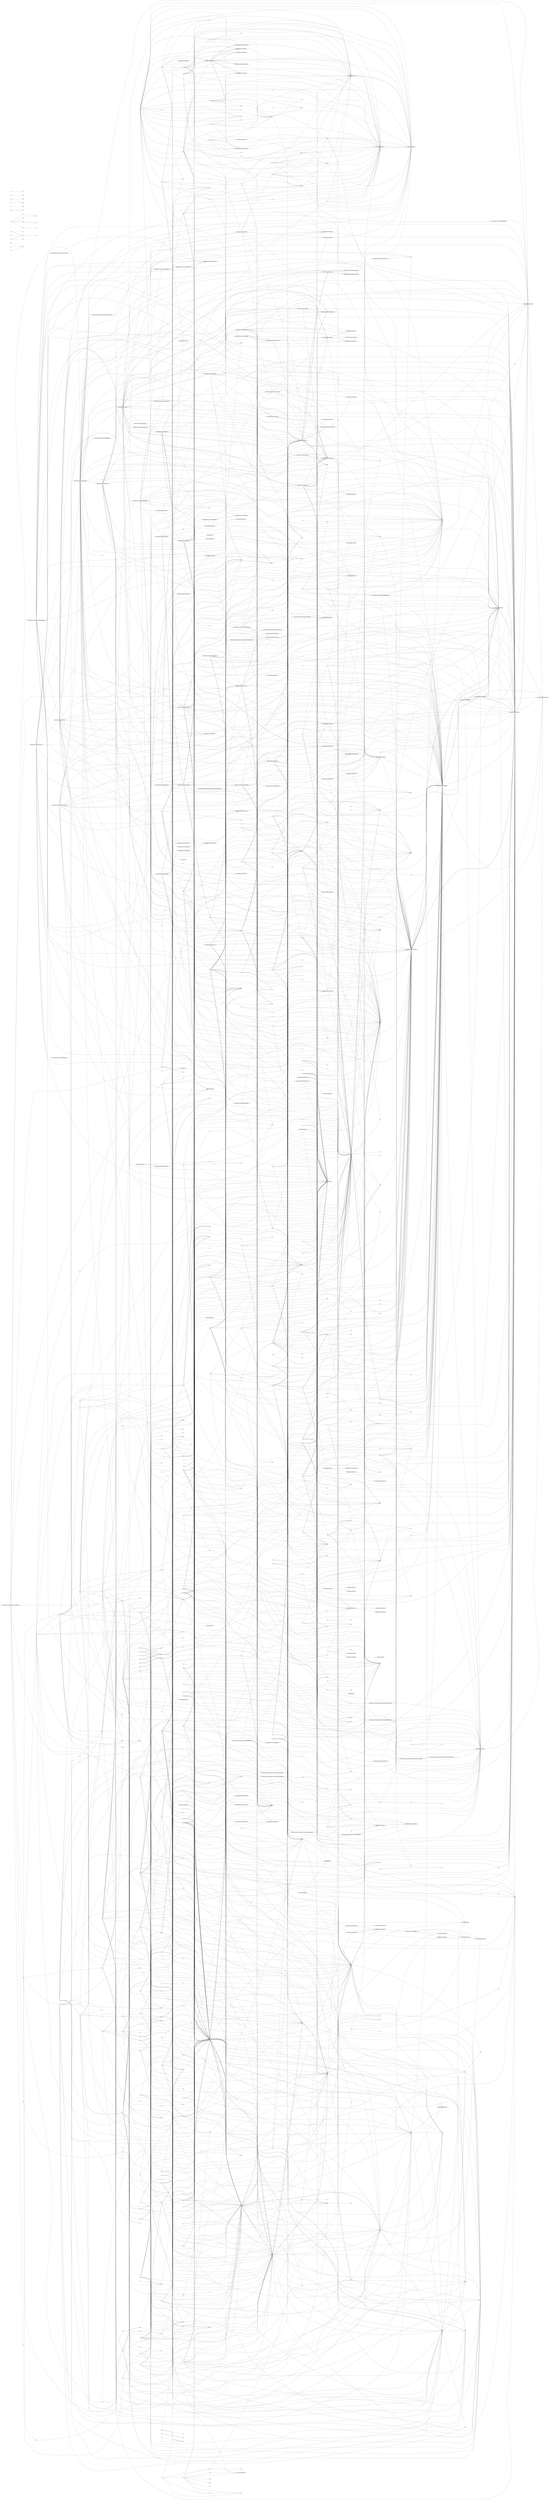 digraph G {
    page="40,60"; 
    ratio=auto;
    rankdir=LR;
    fontsize=10;
   "NDepend.AddIn.Common.CodeContextMenuBuilderBase" -> { rank=none; "NDepend.AddIn.Common.CodeContextMenuItemBase"; "NDepend.AddIn.Common.CodeContextMenuItemButton"; "NDepend.AddIn.Common.CodeContextMenuItemSeparator"; "NDepend.AddIn.Common.CodeElementForCodeContextMenu"; "NDepend.AddIn.Common.CodeElementRef"; "NDepend.AddIn.Common.KindOfCodeElement"; "NDepend.Platform.PlatformRoot"; "aky"; "an6"; "c0"; "gx"; "hm" }
   "NDepend.AddIn.Common.CodeContextMenuItemBase" -> { rank=none; "NDepend.AddIn.Common.CodeContextMenuItemAction" }
   "NDepend.AddIn.Common.CodeContextMenuItemButton" -> { rank=none; "NDepend.AddIn.Common.CodeContextMenuItemAction"; "NDepend.AddIn.Common.CodeContextMenuItemBase" }
   "NDepend.AddIn.Common.CodeContextMenuItemPopup" -> { rank=none; "NDepend.AddIn.Common.CodeContextMenuItemBase" }
   "NDepend.AddIn.Common.CodeContextMenuItemSeparator" -> { rank=none; "NDepend.AddIn.Common.CodeContextMenuItemBase" }
   "NDepend.AddIn.Common.CodeElementForCodeContextMenu" -> { rank=none; "NDepend.AddIn.Common.CodeElementRef" }
   "NDepend.AddIn.Common.CodeElementRef" -> { rank=none; "NDepend.AddIn.Common.KindOfCodeElement"; "kr"; "mc" }
   "NDepend.AddIn.Common.InterProcessCommunication.AddInIPCHelper" -> { rank=none; "NDepend.AddIn.Common.InterProcessCommunication.IServer" }
   "NDepend.AddIn.Common.InterProcessCommunication.ClientBase" -> { rank=none; "NDepend.AddIn.Common.InterProcessCommunication.AddInIPCHelper"; "k4" }
   "NDepend.AddIn.Common.InterProcessCommunication.IReflectorServer" -> { rank=none; "NDepend.AddIn.Common.InterProcessCommunication.IServer" }
   "NDepend.AddIn.Common.InterProcessCommunication.IVisualNDependServer" -> { rank=none; "NDepend.AddIn.Common.InterProcessCommunication.IServer" }
   "NDepend.AddIn.Common.InterProcessCommunication.ReflectorCfgFileFinder" -> { rank=none; "NDepend.FileDirectoryPath.DirectoryPathAbsolute"; "NDepend.FileDirectoryPath.FilePathAbsolute"; "NDepend.FileDirectoryPath.PathHelper"; "kr" }
   "NDepend.AddIn.Common.InterProcessCommunication.ReflectorClient" -> { rank=none; "NDepend.AddIn.Common.CodeElementRef"; "NDepend.AddIn.Common.InterProcessCommunication.ClientBase"; "NDepend.AddIn.Common.InterProcessCommunication.IReflectorServer"; "NDepend.AddIn.Common.InterProcessCommunication.IServer"; "NDepend.AddIn.Common.InterProcessCommunication.ReflectorCfgFileFinder"; "NDepend.AddIn.Common.Options.AddInOptions"; "NDepend.AddIn.Common.Options.ReflectorInstallForm"; "NDepend.Base.ReflectorLanguageCode"; "NDepend.FileDirectoryPath.BasePath"; "NDepend.FileDirectoryPath.DirectoryPathAbsolute"; "NDepend.FileDirectoryPath.FilePathAbsolute"; "NDepend.FileDirectoryPath.PathHelper"; "apk"; "f4"; "kr"; "pl" }
   "NDepend.AddIn.Common.InterProcessCommunication.ServerHost" -> { rank=none; "k4" }
   "NDepend.AddIn.Common.InterProcessCommunication.VisualNDependClient" -> { rank=none; "NDepend.AddIn.Common.CodeContextMenuItemAction"; "NDepend.AddIn.Common.CodeElementRef"; "NDepend.AddIn.Common.InterProcessCommunication.ClientBase"; "NDepend.AddIn.Common.InterProcessCommunication.IServer"; "NDepend.AddIn.Common.InterProcessCommunication.IVisualNDependServer"; "NDepend.FileDirectoryPath.BasePath"; "NDepend.FileDirectoryPath.DirectoryPathAbsolute"; "NDepend.FileDirectoryPath.FilePath"; "NDepend.FileDirectoryPath.FilePathAbsolute"; "NDepend.FileDirectoryPath.ListOfPathHelper"; "NDepend.FileDirectoryPath.PathHelper"; "NDepend.Framework.Project.IMostRecentProjects"; "NDepend.Framework.Project.IProject"; "NDepend.Framework.Project.IProjectFiles"; "NDepend.Framework.Project.IProjectProperties"; "NDepend.Framework.Project.IProjectRef"; "NDepend.Framework.Project.Impl.ProjectHelper"; "NDepend.Framework.Project.ProjectManager"; "NDepend.Platform.PlatformRoot"; "aa5"; "bo"; "hm"; "kr"; "pl" }
   "NDepend.AddIn.Common.Options.AddInOptions" -> { rank=none; "NDepend.AddIn.Common.CodeContextMenuItemAction"; "NDepend.AddIn.Common.Options.VSAddInOptionFlags"; "NDepend.AddIn.Common.Options.VSAddInOptionFlagsHelper"; "NDepend.Base.PanelKind"; "NDepend.Base.PanelKindHelper"; "NDepend.Base.ReflectorLanguageCode"; "NDepend.Base.ReflectorLanguageCodeHelper"; "NDepend.FileDirectoryPath.BasePath"; "NDepend.FileDirectoryPath.DirectoryPathAbsolute"; "NDepend.FileDirectoryPath.FilePath"; "NDepend.FileDirectoryPath.FilePathAbsolute"; "NDepend.FileDirectoryPath.PathHelper"; "NDepend.Platform.PlatformRoot"; "aa5"; "akg"; "hm"; "kq" }
   "NDepend.AddIn.Common.Options.ReflectorInstallForm" -> { rank=none; "NDepend.AddIn.Common.Options.AddInOptions"; "NDepend.FileDirectoryPath.BasePath"; "NDepend.FileDirectoryPath.FilePathAbsolute"; "NDepend.FileDirectoryPath.PathHelper"; "aac"; "aoc"; "f4"; "jo"; "s4" }
   "NDepend.AddIn.Common.Options.VSAddInOptionFlagsHelper" -> { rank=none; "NDepend.AddIn.Common.Options.VSAddInOptionFlags" }
   "NDepend.AddIn.Install.AddInInstallManagerBase" -> { rank=none; "NDepend.AddIn.Install.AddInInstallStatus"; "NDepend.Platform.PlatformRoot"; "aa5"; "hm" }
   "NDepend.Base.DetailLevelHelper" -> { rank=none; "NDepend.Base.DetailLevel"; "NDepend.Platform.PlatformRoot"; "aa5"; "hm" }
   "NDepend.Base.ITask" -> { rank=none; "NDepend.Base.IExceptionResult" }
   "NDepend.Base.MetricAppliedHelper" -> { rank=none; "NDepend.Base.DetailLevel"; "NDepend.Base.MetricApplied"; "o8" }
   "NDepend.Base.ReflectorLanguageCodeHelper" -> { rank=none; "NDepend.Base.ReflectorLanguageCode" }
   "NDepend.FileDirectoryPath.BasePath" -> { rank=none; "NDepend.FileDirectoryPath.DirectoryPath"; "NDepend.FileDirectoryPath.DirectoryPathAbsolute"; "NDepend.FileDirectoryPath.DirectoryPathRelative"; "NDepend.FileDirectoryPath.InternalStringHelper" }
   "NDepend.FileDirectoryPath.DirectoryPath" -> { rank=none; "NDepend.FileDirectoryPath.BasePath"; "NDepend.FileDirectoryPath.InternalStringHelper" }
   "NDepend.FileDirectoryPath.DirectoryPathAbsolute" -> { rank=none; "NDepend.FileDirectoryPath.BasePath"; "NDepend.FileDirectoryPath.DirectoryPath"; "NDepend.FileDirectoryPath.DirectoryPathRelative"; "NDepend.FileDirectoryPath.FilePathAbsolute"; "NDepend.FileDirectoryPath.InternalStringHelper"; "NDepend.FileDirectoryPath.PathHelper" }
   "NDepend.FileDirectoryPath.DirectoryPathRelative" -> { rank=none; "NDepend.FileDirectoryPath.BasePath"; "NDepend.FileDirectoryPath.DirectoryPath"; "NDepend.FileDirectoryPath.DirectoryPathAbsolute"; "NDepend.FileDirectoryPath.FilePathRelative"; "NDepend.FileDirectoryPath.InternalStringHelper"; "NDepend.FileDirectoryPath.PathHelper" }
   "NDepend.FileDirectoryPath.FilePath" -> { rank=none; "NDepend.FileDirectoryPath.BasePath"; "NDepend.FileDirectoryPath.InternalStringHelper" }
   "NDepend.FileDirectoryPath.FilePathAbsolute" -> { rank=none; "NDepend.FileDirectoryPath.BasePath"; "NDepend.FileDirectoryPath.DirectoryPathAbsolute"; "NDepend.FileDirectoryPath.FilePath"; "NDepend.FileDirectoryPath.FilePathRelative"; "NDepend.FileDirectoryPath.InternalStringHelper"; "NDepend.FileDirectoryPath.PathHelper" }
   "NDepend.FileDirectoryPath.FilePathRelative" -> { rank=none; "NDepend.FileDirectoryPath.BasePath"; "NDepend.FileDirectoryPath.DirectoryPathAbsolute"; "NDepend.FileDirectoryPath.DirectoryPathRelative"; "NDepend.FileDirectoryPath.FilePath"; "NDepend.FileDirectoryPath.FilePathAbsolute"; "NDepend.FileDirectoryPath.InternalStringHelper"; "NDepend.FileDirectoryPath.PathHelper" }
   "NDepend.FileDirectoryPath.ListOfPathHelper" -> { rank=none; "NDepend.FileDirectoryPath.BasePath"; "NDepend.FileDirectoryPath.DirectoryPathAbsolute"; "NDepend.FileDirectoryPath.FilePath"; "NDepend.FileDirectoryPath.FilePathAbsolute"; "NDepend.FileDirectoryPath.PathHelper" }
   "NDepend.FileDirectoryPath.PathHelper" -> { rank=none; "NDepend.FileDirectoryPath.BasePath"; "NDepend.FileDirectoryPath.DirectoryPathAbsolute"; "NDepend.FileDirectoryPath.DirectoryPathRelative"; "NDepend.FileDirectoryPath.FilePathAbsolute"; "NDepend.FileDirectoryPath.FilePathRelative"; "NDepend.FileDirectoryPath.InternalStringHelper"; "o8" }
   "NDepend.Framework.CQL.ControllerHandler" -> { rank=none; "NDepend.Framework.CQL.ICQLController" }
   "NDepend.Framework.CQL.GroupActionHandler" -> { rank=none; "NDepend.Framework.CQL.ICQLController"; "NDepend.Framework.CQL.ICQLGroup" }
   "NDepend.Framework.CQL.GroupObjectChangedHandler" -> { rank=none; "NDepend.Framework.CQL.ICQLController"; "NDepend.Framework.CQL.ICQLGroup" }
   "NDepend.Framework.CQL.ICQLController" -> { rank=none; "NDepend.Framework.CQL.ControllerHandler"; "NDepend.Framework.CQL.GroupActionHandler"; "NDepend.Framework.CQL.GroupObjectChangedHandler"; "NDepend.Framework.CQL.ICQLGroup"; "NDepend.Framework.CQL.ICQLQuery"; "NDepend.Framework.CQL.ICQLSet"; "NDepend.Framework.CQL.QueryActionHandler"; "NDepend.Framework.CQL.QueryObjectChangedHandler"; "NDepend.Framework.CQL.TriggerCQLSetObjectChanged" }
   "NDepend.Framework.CQL.ICQLGroup" -> { rank=none; "NDepend.Framework.CQL.ICQLQuery"; "NDepend.Framework.CQL.ICQLSet" }
   "NDepend.Framework.CQL.ICQLQuery" -> { rank=none; "NDepend.Framework.CQL.ICQLGroup"; "NDepend.Framework.CQL.ICQLSet" }
   "NDepend.Framework.CQL.ICQLSet" -> { rank=none; "NDepend.Framework.CQL.ICQLGroup"; "NDepend.Framework.CQL.ICQLQuery" }
   "NDepend.Framework.CQL.IQueryExecutionContext" -> { rank=none; "NDepend.Framework.CQL.UniqueLoopObject"; "NDepend.Framework.CodeModel.ICodeBase" }
   "NDepend.Framework.CQL.QueryActionHandler" -> { rank=none; "NDepend.Framework.CQL.ICQLController"; "NDepend.Framework.CQL.ICQLQuery" }
   "NDepend.Framework.CQL.QueryObjectChangedHandler" -> { rank=none; "NDepend.Framework.CQL.ICQLController"; "NDepend.Framework.CQL.ICQLQuery" }
   "NDepend.Framework.CodeModel.IAssembly" -> { rank=none; "NDepend.Framework.CodeModel.ICodeBase" }
   "NDepend.Framework.CodeModel.ICodeBase" -> { rank=none; "NDepend.Framework.CodeModel.ICodeBaseView" }
   "NDepend.Framework.CodeModel.ICodeBaseView" -> { rank=none; "NDepend.Framework.CodeModel.IAssembly"; "NDepend.Framework.CodeModel.IField"; "NDepend.Framework.CodeModel.IMethod"; "NDepend.Framework.CodeModel.INamespace"; "NDepend.Framework.CodeModel.IType" }
   "NDepend.Framework.CodeModel.IField" -> { rank=none; "NDepend.Framework.CodeModel.IType" }
   "NDepend.Framework.CodeModel.IMethod" -> { rank=none; "NDepend.Framework.CodeModel.IType" }
   "NDepend.Framework.CodeModel.INamespace" -> { rank=none; "NDepend.Framework.CodeModel.IAssembly" }
   "NDepend.Framework.CodeModel.IType" -> { rank=none; "NDepend.Framework.CodeModel.INamespace" }
   "NDepend.Framework.FrameworkInitHighLevel.FrameworkInitializerImpl" -> { rank=none; "NDepend.Framework.Project.Impl.ProjectManagerImpl"; "NDepend.Framework.Project.ProjectManager"; "abt"; "aj4"; "akt"; "bc"; "je"; "va"; "vy" }
   "NDepend.Framework.IInProcessAnalysis" -> { rank=none; "NDepend.Framework.Project.AnalysisRunFlags"; "NDepend.Framework.Project.IProject"; "jq"; "n0" }
   "NDepend.Framework.IPlatformAnalysis" -> { rank=none; "NDepend.Framework.PlatformIncrementalAnalysisResultCode"; "aj"; "all"; "mb" }
   "NDepend.Framework.Project.AnalysisInProcRunFailedException" -> { rank=none; "NDepend.Framework.Project.AnalysisRunFlags"; "NDepend.Framework.Project.IProject" }
   "NDepend.Framework.Project.AnalysisLogDelegateType" -> { rank=none; "NDepend.Framework.Project.AnalysisLogCategory" }
   "NDepend.Framework.Project.AnalysisOutOfProcRunFailedException" -> { rank=none; "NDepend.Framework.Project.IProject" }
   "NDepend.Framework.Project.AnalysisRunFlagsHelper" -> { rank=none; "NDepend.Framework.Project.AnalysisRunFlags" }
   "NDepend.Framework.Project.Control.AnalysisRefEventHandler" -> { rank=none; "NDepend.Framework.Project.IAnalysisRef" }
   "NDepend.Framework.Project.Control.ComboBoxProjectChooser" -> { rank=none; "NDepend.FileDirectoryPath.BasePath"; "NDepend.Framework.Project.IMostRecentProjects"; "NDepend.Framework.Project.IProject"; "NDepend.Framework.Project.IProjectProperties"; "NDepend.Framework.Project.IProjectRef"; "NDepend.Framework.Project.ProjectManager"; "NDepend.Platform.PlatformRoot"; "aa5"; "hm" }
   "NDepend.Framework.Project.Control.DataGridViewDirs" -> { rank=none; "NDepend.FileDirectoryPath.BasePath"; "NDepend.FileDirectoryPath.DirectoryPath"; "NDepend.FileDirectoryPath.DirectoryPathAbsolute"; "NDepend.FileDirectoryPath.FilePathAbsolute"; "NDepend.FileDirectoryPath.ListOfPathHelper"; "NDepend.FileDirectoryPath.PathHelper"; "NDepend.Framework.Project.Control.DirSelectedChangedHandler"; "NDepend.Framework.Project.Control.StateChangedEventHandler"; "NDepend.Framework.Project.IProject"; "NDepend.Framework.Project.IProjectFiles"; "NDepend.Framework.Project.IProjectProperties"; "NDepend.Framework.Project.Impl.ProjectHelper"; "NDepend.Platform.PlatformRoot"; "aa5"; "hm"; "jg"; "kq"; "kr"; "u2" }
   "NDepend.Framework.Project.Control.DataGridViewProjectSelector" -> { rank=none; "NDepend.FileDirectoryPath.BasePath"; "NDepend.FileDirectoryPath.FilePath"; "NDepend.FileDirectoryPath.FilePathAbsolute"; "NDepend.Framework.Project.IAnalysisRef"; "NDepend.Framework.Project.IListOfAnalysisRefForAMonth"; "NDepend.Framework.Project.IMostRecentProjects"; "NDepend.Framework.Project.IProject"; "NDepend.Framework.Project.IProjectAnalysis"; "NDepend.Framework.Project.IProjectRef"; "NDepend.Framework.Project.Impl.ProjectAnalysisHelper"; "NDepend.Framework.Project.Impl.ProjectManagerImpl"; "NDepend.Framework.Project.Impl.ProjectRef"; "NDepend.Framework.Project.ProjectManager"; "NDepend.Platform.PlatformRoot"; "aa5"; "c0"; "hm" }
   "NDepend.Framework.Project.Control.DataGridViewReportOldStyleSections" -> { rank=none; "NDepend.Framework.Project.Control.ListViewReportSectionsBase"; "NDepend.Framework.Project.IProject"; "NDepend.Framework.Project.IProjectReport"; "NDepend.Platform.PlatformRoot"; "aa5"; "hm" }
   "NDepend.Framework.Project.Control.DirSelectedChangedHandler" -> { rank=none; "NDepend.FileDirectoryPath.DirectoryPath" }
   "NDepend.Framework.Project.Control.ListViewReportSections" -> { rank=none; "NDepend.Framework.Project.Control.ListViewReportSectionsBase"; "NDepend.Framework.Project.IProject"; "NDepend.Framework.Project.IProjectReport"; "NDepend.Framework.Project.Impl.ProjectReportSectionsHelper"; "NDepend.Framework.Project.ReportSections" }
   "NDepend.Framework.Project.Control.ListViewReportSectionsBase" -> { rank=none; "NDepend.Framework.Project.IProject"; "NDepend.Framework.Project.IProjectReport" }
   "NDepend.Framework.Project.Control.ProjectAnalysisPicker" -> { rank=none; "NDepend.Framework.Project.Control.AnalysisRefEventHandler"; "NDepend.Framework.Project.IAnalysisRef"; "NDepend.Framework.Project.IListOfAnalysisRefForAMonth"; "NDepend.Framework.Project.IProject"; "NDepend.Framework.Project.IProjectAnalysis"; "NDepend.Framework.Project.IProjectProperties"; "NDepend.Framework.Project.Impl.ProjectAnalysisHelper" }
   "NDepend.Framework.Project.IAnalysisLog" -> { rank=none; "NDepend.Framework.Project.AnalysisLogCategory" }
   "NDepend.Framework.Project.IAnalysisRef" -> { rank=none; "NDepend.FileDirectoryPath.DirectoryPathAbsolute"; "NDepend.FileDirectoryPath.FilePathAbsolute"; "NDepend.Framework.Project.IProject" }
   "NDepend.Framework.Project.IAnalysisResult" -> { rank=none; "NDepend.Framework.CQL.ICQLSet"; "NDepend.Framework.CodeModel.ICodeBase"; "NDepend.Framework.Project.IAnalysisRef" }
   "NDepend.Framework.Project.IListOfAnalysisRefForAMonth" -> { rank=none; "NDepend.Framework.Project.IAnalysisRef" }
   "NDepend.Framework.Project.IMostRecentProjects" -> { rank=none; "NDepend.Framework.Project.IProject"; "NDepend.Framework.Project.IProjectRef"; "NDepend.Framework.Project.MostRecentProjectsListChangedDelegateType" }
   "NDepend.Framework.Project.IProject" -> { rank=none; "NDepend.Framework.Project.IProjectAnalysis"; "NDepend.Framework.Project.IProjectBaseline"; "NDepend.Framework.Project.IProjectCQL"; "NDepend.Framework.Project.IProjectCoverage"; "NDepend.Framework.Project.IProjectFiles"; "NDepend.Framework.Project.IProjectProperties"; "NDepend.Framework.Project.IProjectRebasing"; "NDepend.Framework.Project.IProjectRef"; "NDepend.Framework.Project.IProjectReport"; "NDepend.Framework.Project.IProjectWarnings"; "NDepend.Framework.Project.ProjectPropertyChangedEventHandler" }
   "NDepend.Framework.Project.IProjectAnalysis" -> { rank=none; "NDepend.Framework.Project.IAnalysisRef"; "NDepend.Framework.Project.IListOfAnalysisRefForAMonth" }
   "NDepend.Framework.Project.IProjectBaseline" -> { rank=none; "NDepend.FileDirectoryPath.FilePathAbsolute"; "NDepend.Framework.Project.IProject"; "NDepend.Framework.Project.ProjectBuildComparisonAnalysisMode"; "NDepend.Framework.Project.ProjectBuildComparisonProjectMode" }
   "NDepend.Framework.Project.IProjectCQL" -> { rank=none; "NDepend.Framework.CQL.ICQLSet" }
   "NDepend.Framework.Project.IProjectCoverage" -> { rank=none; "NDepend.Base.CoverageFileMergeMode"; "NDepend.FileDirectoryPath.FilePath" }
   "NDepend.Framework.Project.IProjectFiles" -> { rank=none; "NDepend.FileDirectoryPath.DirectoryPath" }
   "NDepend.Framework.Project.IProjectProperties" -> { rank=none; "NDepend.FileDirectoryPath.DirectoryPath"; "NDepend.FileDirectoryPath.FilePathAbsolute"; "NDepend.FileDirectoryPath.PathMode"; "NDepend.Framework.Project.ProjectMode"; "nz" }
   "NDepend.Framework.Project.IProjectRebasing" -> { rank=none; "NDepend.FileDirectoryPath.DirectoryPathAbsolute" }
   "NDepend.Framework.Project.IProjectRef" -> { rank=none; "NDepend.FileDirectoryPath.FilePathAbsolute"; "NDepend.Framework.Project.ProjectMode" }
   "NDepend.Framework.Project.IProjectReport" -> { rank=none; "NDepend.FileDirectoryPath.FilePath"; "NDepend.Framework.Project.ReportKind"; "NDepend.Framework.Project.ReportOptionFlags"; "NDepend.Framework.Project.ReportSections" }
   "NDepend.Framework.Project.Impl.AnalysisLogger.Control.AnalysisLogForDataGridView" -> { rank=none; "NDepend.Framework.Project.AnalysisLogCategory"; "NDepend.Framework.Project.IAnalysisLog" }
   "NDepend.Framework.Project.Impl.AnalysisLogger.Control.DataGridViewAnalysisLog" -> { rank=none; "NDepend.Framework.Project.AnalysisLogCategory"; "NDepend.Framework.Project.Impl.AnalysisLogger.Control.AnalysisLogForDataGridView"; "NDepend.Framework.Project.Impl.AnalysisLogger.Control.DataGridViewAnalysisLogCheckBoxColumn"; "NDepend.Framework.Project.Impl.AnalysisLogger.Control.LogWarningDisabledClickedDelegateType"; "k3"; "sg" }
   "NDepend.Framework.Project.Impl.AnalysisLogger.Control.DataGridViewAnalysisLogCheckBoxCell" -> { rank=none; "NDepend.Framework.Project.Impl.AnalysisLogger.Control.DataGridViewAnalysisLog" }
   "NDepend.Framework.Project.Impl.AnalysisLogger.Control.DataGridViewAnalysisLogCheckBoxColumn" -> { rank=none; "NDepend.Framework.Project.Impl.AnalysisLogger.Control.DataGridViewAnalysisLogCheckBoxCell" }
   "NDepend.Framework.Project.Impl.AnalysisLogger.InterProcessCommunication.AnalysisLogIPCHelper" -> { rank=none; "NDepend.Framework.Project.Impl.AnalysisLogger.InterProcessCommunication.IRunAnalysisInfoLogServer" }
   "NDepend.Framework.Project.Impl.AnalysisLogger.InterProcessCommunication.RunAnalysisInfoLogClient" -> { rank=none; "NDepend.Framework.Project.Impl.AnalysisLogger.InterProcessCommunication.AnalysisLogIPCHelper"; "NDepend.Framework.Project.Impl.AnalysisLogger.InterProcessCommunication.IRunAnalysisInfoLogServer"; "k4" }
   "NDepend.Framework.Project.Impl.AnalysisLogger.InterProcessCommunication.RunAnalysisInfoLogServer" -> { rank=none; "NDepend.Framework.Project.AnalysisLogDelegateType"; "NDepend.Framework.Project.ProgressLogApplicationAssemblyAnalyzeDelegateType"; "NDepend.Framework.Project.ProgressLogDelegateType" }
   "NDepend.Framework.Project.Impl.AnalysisLogger.InterProcessCommunication.ServerHost" -> { rank=none; "k4" }
   "NDepend.Framework.Project.Impl.AnalysisRef" -> { rank=none; "NDepend.FileDirectoryPath.BasePath"; "NDepend.FileDirectoryPath.DirectoryPathAbsolute"; "NDepend.FileDirectoryPath.FilePathAbsolute"; "NDepend.Framework.Project.IAnalysisRef"; "NDepend.Framework.Project.IProject"; "NDepend.Framework.Project.IProjectProperties"; "NDepend.Framework.Project.Impl.ProjectHelper"; "NDepend.Platform.PlatformRoot"; "aa5"; "hm" }
   "NDepend.Framework.Project.Impl.AnalysisResult" -> { rank=none; "NDepend.Framework.CQL.ICQLSet"; "NDepend.Framework.CodeModel.ICodeBase"; "NDepend.Framework.Project.IAnalysisRef"; "NDepend.Framework.Project.IAnalysisResult" }
   "NDepend.Framework.Project.Impl.DefaultCQLQueries" -> { rank=none; "NDepend.Platform.PlatformRoot"; "hm"; "rb" }
   "NDepend.Framework.Project.Impl.ListOfAnalysisRefForAMonth" -> { rank=none; "NDepend.FileDirectoryPath.BasePath"; "NDepend.FileDirectoryPath.DirectoryPathAbsolute"; "NDepend.FileDirectoryPath.FilePathAbsolute"; "NDepend.Framework.Project.IAnalysisRef"; "NDepend.Framework.Project.IProject"; "NDepend.Framework.Project.Impl.AnalysisRef"; "NDepend.Framework.Project.Impl.ProjectAnalysisHelper"; "NDepend.Platform.PlatformRoot"; "aa5"; "hm" }
   "NDepend.Framework.Project.Impl.ListOfAnalysisRefForAMonthCreatedEspeciallyForMostRecentAnalysis" -> { rank=none; "NDepend.Framework.Project.Impl.ListOfAnalysisRefForAMonth" }
   "NDepend.Framework.Project.Impl.MostRecentProjects" -> { rank=none; "NDepend.FileDirectoryPath.BasePath"; "NDepend.FileDirectoryPath.DirectoryPathAbsolute"; "NDepend.FileDirectoryPath.FilePathAbsolute"; "NDepend.FileDirectoryPath.PathHelper"; "NDepend.Framework.Project.IProject"; "NDepend.Framework.Project.IProjectProperties"; "NDepend.Framework.Project.IProjectRef"; "NDepend.Framework.Project.Impl.ProjectRef"; "NDepend.Framework.Project.Impl.QuickProject"; "NDepend.Framework.Project.MostRecentProjectsListChangedDelegateType"; "NDepend.Framework.Project.ProjectManager"; "NDepend.Platform.PlatformRoot"; "a1"; "aa5"; "akg"; "hm"; "kq"; "kr"; "y4" }
   "NDepend.Framework.Project.Impl.MutexProjectOutputDirBuilder" -> { rank=none; "NDepend.FileDirectoryPath.BasePath"; "NDepend.FileDirectoryPath.DirectoryPathAbsolute" }
   "NDepend.Framework.Project.Impl.PathModeHelper" -> { rank=none; "NDepend.Base.CoverageFileMergeMode"; "NDepend.FileDirectoryPath.BasePath"; "NDepend.FileDirectoryPath.DirectoryPath"; "NDepend.FileDirectoryPath.DirectoryPathAbsolute"; "NDepend.FileDirectoryPath.DirectoryPathRelative"; "NDepend.FileDirectoryPath.FilePath"; "NDepend.FileDirectoryPath.FilePathAbsolute"; "NDepend.FileDirectoryPath.FilePathRelative"; "NDepend.FileDirectoryPath.PathHelper"; "NDepend.Framework.Project.IProject"; "NDepend.Framework.Project.IProjectCoverage"; "NDepend.Framework.Project.IProjectFiles"; "NDepend.Framework.Project.IProjectProperties"; "NDepend.Framework.Project.IProjectReport"; "NDepend.Framework.Project.Impl.Project"; "NDepend.Framework.Project.Impl.ProjectCoverage"; "NDepend.Framework.Project.Impl.ProjectFiles"; "NDepend.Platform.PlatformRoot"; "aa5"; "hm"; "jg" }
   "NDepend.Framework.Project.Impl.Project" -> { rank=none; "NDepend.Framework.Project.IProjectAnalysis"; "NDepend.Framework.Project.IProjectBaseline"; "NDepend.Framework.Project.IProjectCQL"; "NDepend.Framework.Project.IProjectCoverage"; "NDepend.Framework.Project.IProjectFiles"; "NDepend.Framework.Project.IProjectProperties"; "NDepend.Framework.Project.IProjectRebasing"; "NDepend.Framework.Project.IProjectReport"; "NDepend.Framework.Project.IProjectWarnings"; "NDepend.Framework.Project.Impl.ProjectAnalysis"; "NDepend.Framework.Project.Impl.ProjectBaselineDuringAnalysis"; "NDepend.Framework.Project.Impl.ProjectBaselineInUI"; "NDepend.Framework.Project.Impl.ProjectCQL"; "NDepend.Framework.Project.Impl.ProjectCoverage"; "NDepend.Framework.Project.Impl.ProjectFiles"; "NDepend.Framework.Project.Impl.ProjectProperties"; "NDepend.Framework.Project.Impl.ProjectRebasing"; "NDepend.Framework.Project.Impl.ProjectRef"; "NDepend.Framework.Project.Impl.ProjectReport"; "NDepend.Framework.Project.Impl.ProjectResponsabilityBase"; "NDepend.Framework.Project.Impl.ProjectWarnings"; "NDepend.Framework.Project.ProjectPropertyChangedEventHandler" }
   "NDepend.Framework.Project.Impl.ProjectAnalysis" -> { rank=none; "NDepend.Framework.Project.IProject"; "NDepend.Framework.Project.Impl.ProjectAnalysisHelper" }
   "NDepend.Framework.Project.Impl.ProjectAnalysisHelper" -> { rank=none; "NDepend.FileDirectoryPath.BasePath"; "NDepend.FileDirectoryPath.DirectoryPath"; "NDepend.FileDirectoryPath.DirectoryPathAbsolute"; "NDepend.FileDirectoryPath.FilePathAbsolute"; "NDepend.Framework.Project.IAnalysisRef"; "NDepend.Framework.Project.IListOfAnalysisRefForAMonth"; "NDepend.Framework.Project.IProject"; "NDepend.Framework.Project.IProjectProperties"; "NDepend.Framework.Project.Impl.AnalysisRef"; "NDepend.Framework.Project.Impl.ListOfAnalysisRefForAMonth"; "NDepend.Framework.Project.Impl.ListOfAnalysisRefForAMonthCreatedEspeciallyForMostRecentAnalysis"; "NDepend.Framework.Project.Impl.ProjectHelper"; "NDepend.Platform.PlatformRoot"; "a1"; "aa5"; "hm" }
   "NDepend.Framework.Project.Impl.ProjectBaselineBase" -> { rank=none; "NDepend.FileDirectoryPath.BasePath"; "NDepend.FileDirectoryPath.FilePathAbsolute"; "NDepend.FileDirectoryPath.PathHelper"; "NDepend.Framework.Project.IAnalysisRef"; "NDepend.Framework.Project.IListOfAnalysisRefForAMonth"; "NDepend.Framework.Project.IProject"; "NDepend.Framework.Project.IProjectAnalysis"; "NDepend.Framework.Project.IProjectProperties"; "NDepend.Framework.Project.Impl.AnalysisRef"; "NDepend.Framework.Project.Impl.Project"; "NDepend.Framework.Project.Impl.ProjectAnalysisHelper"; "NDepend.Framework.Project.Impl.ProjectResponsabilityBase"; "NDepend.Framework.Project.ProjectBuildComparisonAnalysisMode"; "NDepend.Framework.Project.ProjectBuildComparisonProjectMode"; "NDepend.Framework.Project.ProjectManager"; "a1" }
   "NDepend.Framework.Project.Impl.ProjectBaselineDuringAnalysis" -> { rank=none; "NDepend.Framework.Project.IProject"; "NDepend.Framework.Project.Impl.ProjectBaselineBase" }
   "NDepend.Framework.Project.Impl.ProjectBaselineInUI" -> { rank=none; "NDepend.Framework.Project.IProject"; "NDepend.Framework.Project.Impl.ProjectBaselineBase" }
   "NDepend.Framework.Project.Impl.ProjectCQL" -> { rank=none; "NDepend.Framework.CQL.ICQLSet"; "NDepend.Framework.Project.IProject"; "NDepend.Framework.Project.IProjectCQL"; "NDepend.Framework.Project.IProjectProperties"; "NDepend.Framework.Project.Impl.DefaultCQLQueries"; "NDepend.Framework.Project.Impl.ProjectHelper"; "qd"; "r4" }
   "NDepend.Framework.Project.Impl.ProjectCoverage" -> { rank=none; "NDepend.Base.CoverageFileMergeMode"; "NDepend.FileDirectoryPath.BasePath"; "NDepend.FileDirectoryPath.FilePath"; "NDepend.FileDirectoryPath.PathHelper"; "NDepend.Framework.Project.IProjectProperties"; "NDepend.Framework.Project.Impl.Project"; "NDepend.Framework.Project.Impl.ProjectResponsabilityBase" }
   "NDepend.Framework.Project.Impl.ProjectFiles" -> { rank=none; "NDepend.FileDirectoryPath.BasePath"; "NDepend.FileDirectoryPath.DirectoryPath"; "NDepend.FileDirectoryPath.DirectoryPathAbsolute"; "NDepend.FileDirectoryPath.ListOfPathHelper"; "NDepend.FileDirectoryPath.PathHelper"; "NDepend.Framework.Project.IProjectProperties"; "NDepend.Framework.Project.Impl.Project"; "NDepend.Framework.Project.Impl.ProjectResponsabilityBase"; "NDepend.Platform.PlatformRoot"; "bo"; "hm"; "jg"; "kr" }
   "NDepend.Framework.Project.Impl.ProjectHelper" -> { rank=none; "NDepend.FileDirectoryPath.BasePath"; "NDepend.FileDirectoryPath.DirectoryPath"; "NDepend.FileDirectoryPath.DirectoryPathAbsolute"; "NDepend.FileDirectoryPath.DirectoryPathRelative"; "NDepend.FileDirectoryPath.FilePath"; "NDepend.FileDirectoryPath.FilePathAbsolute"; "NDepend.FileDirectoryPath.FilePathRelative"; "NDepend.FileDirectoryPath.PathHelper"; "NDepend.Framework.Project.IMostRecentProjects"; "NDepend.Framework.Project.IProject"; "NDepend.Framework.Project.IProjectCoverage"; "NDepend.Framework.Project.IProjectProperties"; "NDepend.Framework.Project.IProjectRef"; "NDepend.Framework.Project.Impl.ProjectManagerImpl"; "NDepend.Framework.Project.ProjectManager"; "NDepend.Platform.PlatformRoot"; "aa5"; "arp"; "hm"; "kr"; "pl" }
   "NDepend.Framework.Project.Impl.ProjectManagerImpl" -> { rank=none; "NDepend.Base.CoverageFileMergeMode"; "NDepend.FileDirectoryPath.BasePath"; "NDepend.FileDirectoryPath.DirectoryPath"; "NDepend.FileDirectoryPath.DirectoryPathAbsolute"; "NDepend.FileDirectoryPath.FilePath"; "NDepend.FileDirectoryPath.FilePathAbsolute"; "NDepend.FileDirectoryPath.PathHelper"; "NDepend.Framework.Project.AnalysisOutOfProcRunFailedException"; "NDepend.Framework.Project.IAnalysisRef"; "NDepend.Framework.Project.IProject"; "NDepend.Framework.Project.IProjectAnalysis"; "NDepend.Framework.Project.IProjectBaseline"; "NDepend.Framework.Project.IProjectCoverage"; "NDepend.Framework.Project.IProjectFiles"; "NDepend.Framework.Project.IProjectProperties"; "NDepend.Framework.Project.IProjectRebasing"; "NDepend.Framework.Project.IProjectReport"; "NDepend.Framework.Project.Impl.AnalysisLogger.InterProcessCommunication.ServerHost"; "NDepend.Framework.Project.Impl.MostRecentProjects"; "NDepend.Framework.Project.Impl.PathModeHelper"; "NDepend.Framework.Project.Impl.Project"; "NDepend.Framework.Project.Impl.ProjectReportSectionsHelper"; "NDepend.Framework.Project.Impl.ProjectResponsabilityBase"; "NDepend.Framework.Project.ProjectBuildComparisonAnalysisMode"; "NDepend.Framework.Project.ProjectBuildComparisonProjectMode"; "NDepend.Framework.Project.ProjectProperty"; "NDepend.Framework.Project.ReportKind"; "NDepend.Platform.PlatformRoot"; "aa5"; "ano"; "bo"; "ce"; "hm"; "jg"; "kq"; "kr"; "pl" }
   "NDepend.Framework.Project.Impl.ProjectProperties" -> { rank=none; "NDepend.FileDirectoryPath.BasePath"; "NDepend.FileDirectoryPath.DirectoryPath"; "NDepend.FileDirectoryPath.DirectoryPathAbsolute"; "NDepend.FileDirectoryPath.FilePathAbsolute"; "NDepend.FileDirectoryPath.PathHelper"; "NDepend.Framework.Project.IProjectProperties"; "NDepend.Framework.Project.Impl.PathModeHelper"; "NDepend.Framework.Project.Impl.Project"; "NDepend.Framework.Project.Impl.ProjectHelper"; "NDepend.Framework.Project.Impl.ProjectResponsabilityBase"; "NDepend.Framework.Project.ProjectManager"; "kr"; "nz" }
   "NDepend.Framework.Project.Impl.ProjectRebasing" -> { rank=none; "NDepend.FileDirectoryPath.BasePath"; "NDepend.FileDirectoryPath.DirectoryPathAbsolute"; "NDepend.Framework.Project.Impl.Project"; "NDepend.Framework.Project.Impl.ProjectResponsabilityBase" }
   "NDepend.Framework.Project.Impl.ProjectRef" -> { rank=none; "NDepend.FileDirectoryPath.FilePathAbsolute"; "NDepend.Framework.Project.Impl.ProjectHelper" }
   "NDepend.Framework.Project.Impl.ProjectReport" -> { rank=none; "NDepend.FileDirectoryPath.FilePath"; "NDepend.FileDirectoryPath.FilePathAbsolute"; "NDepend.FileDirectoryPath.PathHelper"; "NDepend.Framework.Project.IProjectProperties"; "NDepend.Framework.Project.Impl.Project"; "NDepend.Framework.Project.Impl.ProjectReportSectionsHelper"; "NDepend.Framework.Project.Impl.ProjectResponsabilityBase"; "NDepend.Framework.Project.ReportKind"; "NDepend.Framework.Project.ReportOptionFlags"; "NDepend.Framework.Project.ReportSections"; "bo" }
   "NDepend.Framework.Project.Impl.ProjectReportSectionsHelper" -> { rank=none; "NDepend.Framework.Project.IProjectReport"; "NDepend.Framework.Project.ReportSections"; "bo"; "c0" }
   "NDepend.Framework.Project.Impl.ProjectResponsabilityBase" -> { rank=none; "NDepend.Framework.Project.Impl.Project" }
   "NDepend.Framework.Project.Impl.ProjectWarnings" -> { rank=none; "NDepend.Framework.Project.IProject"; "NDepend.Framework.Project.IProjectProperties"; "NDepend.Framework.Project.Impl.ProjectHelper"; "kr" }
   "NDepend.Framework.Project.Impl.QuickProject" -> { rank=none; "NDepend.FileDirectoryPath.BasePath"; "NDepend.FileDirectoryPath.DirectoryPathAbsolute"; "NDepend.FileDirectoryPath.FilePath"; "NDepend.Framework.Project.ProjectManager"; "NDepend.Platform.PlatformRoot"; "aa5"; "ce"; "hm"; "kr"; "pl" }
   "NDepend.Framework.Project.MostRecentProjectsListChangedDelegateType" -> { rank=none; "NDepend.Framework.Project.IProjectRef" }
   "NDepend.Framework.Project.ProjectManager" -> { rank=none; "NDepend.FileDirectoryPath.FilePathAbsolute"; "NDepend.FileDirectoryPath.PathMode"; "NDepend.Framework.Project.AnalysisLogDelegateType"; "NDepend.Framework.Project.AnalysisRunFlags"; "NDepend.Framework.Project.IAnalysisRef"; "NDepend.Framework.Project.IMostRecentProjects"; "NDepend.Framework.Project.IProject"; "NDepend.Framework.Project.IProjectManager"; "NDepend.Framework.Project.ProgressLogApplicationAssemblyAnalyzeDelegateType"; "NDepend.Framework.Project.ProgressLogDelegateType"; "ce"; "s1" }
   "NDepend.Framework.Project.ProjectPropertyChangedEventHandler" -> { rank=none; "NDepend.Framework.Project.IProject"; "NDepend.Framework.Project.ProjectProperty" }
   "NDepend.Helpers.Interop.PAINTSTRUCT" -> { rank=none; "NDepend.Helpers.Interop.RECT" }
   "NDepend.Helpers.Interop.SYSTEM_INFO" -> { rank=none; "NDepend.Helpers.Interop.ProcessorArchitecture" }
   "NDepend.Helpers.Interop.Win32Helper" -> { rank=none; "NDepend.Helpers.Interop.ProcessorArchitectureHelper"; "NDepend.Helpers.Interop.SYSTEM_INFO"; "NDepend.Helpers.Interop.Win32Methods" }
   "NDepend.Helpers.Interop.Win32Methods" -> { rank=none; "NDepend.Helpers.Interop.GetAncestorFlags"; "NDepend.Helpers.Interop.IOleMessageFilter" }
   "NDepend.Helpers.Interop.WindowsHook" -> { rank=none; "NDepend.Helpers.Interop.HookProc"; "NDepend.Helpers.Interop.HookType"; "NDepend.Helpers.Interop.Win32Methods" }
   "NDepend.Platform.PlatformRoot" -> { rank=none; "hm" }
   "a1" -> { rank=none; "ag" }
   "a5" -> { rank=none; "jq"; "li" }
   "aa1" -> { rank=none; "q9" }
   "aa2" -> { rank=none; "ate"; "ef"; "jq"; "wa" }
   "aa3" -> { rank=none; "NDepend.Base.BaseConstants"; "NDepend.FileDirectoryPath.BasePath"; "NDepend.FileDirectoryPath.PathHelper"; "NDepend.Platform.PlatformRoot"; "aa5"; "aj9"; "asf"; "do"; "gd"; "hm"; "jq"; "kr"; "n0"; "x2"; "yu"; "z4" }
   "aa9" -> { rank=none; "aaf"; "b"; "c4" }
   "aae" -> { rank=none; "ar"; "yq" }
   "aaf" -> { rank=none; "o8" }
   "aai" -> { rank=none; "NDepend.FileDirectoryPath.FilePathAbsolute"; "amd"; "asj"; "f9"; "jq"; "l7"; "n0" }
   "aak" -> { rank=none; "jq" }
   "aar" -> { rank=none; "acq"; "ad6"; "ae8"; "ak8"; "aqe"; "arj"; "atj"; "fh" }
   "aat" -> { rank=none; "yu" }
   "abb" -> { rank=none; "NDepend.Framework.CodeModel.Impl.BooleanAttributes1"; "NDepend.Framework.CodeModel.Impl.BooleanAttributes2"; "NDepend.Platform.PlatformRoot"; "an6"; "hm"; "jq" }
   "abi" -> { rank=none; "aak"; "ace"; "aew"; "ahk"; "aj9"; "ak3"; "al8"; "do"; "f9"; "jq"; "mc"; "qg"; "tc"; "vk"; "x2"; "ya"; "z4" }
   "abn" -> { rank=none; "alk"; "hs"; "jq"; "l2"; "n0" }
   "abp" -> { rank=none; "NDepend.FileDirectoryPath.BasePath"; "NDepend.FileDirectoryPath.DirectoryPathAbsolute"; "NDepend.FileDirectoryPath.FilePath"; "NDepend.FileDirectoryPath.FilePathAbsolute"; "add"; "al8"; "jq"; "mc"; "x2"; "z4" }
   "abr" -> { rank=none; "ma"; "sf" }
   "abt" -> { rank=none; "NDepend.Base.IExceptionResult"; "NDepend.Base.ITask"; "NDepend.FileDirectoryPath.BasePath"; "NDepend.FileDirectoryPath.FilePathAbsolute"; "aq4"; "ay"; "w"; "zh" }
   "abv" -> { rank=none; "NDepend.Framework.Project.AnalysisRunFlags"; "o8" }
   "ac2" -> { rank=none; "NDepend.Framework.CQL.ICQLQuery" }
   "ac8" -> { rank=none; "NDepend.FileDirectoryPath.BasePath"; "NDepend.FileDirectoryPath.FilePathAbsolute"; "NDepend.FileDirectoryPath.PathHelper"; "ata" }
   "ace" -> { rank=none; "NDepend.Base.NamespaceHierarchyMode"; "ahk"; "jq"; "kr"; "u3" }
   "acg" -> { rank=none; "jq" }
   "ach" -> { rank=none; "vi" }
   "acj" -> { rank=none; "atu" }
   "acm" -> { rank=none; "NDepend.Base.BuildComparisonMode"; "f9"; "jq"; "n0" }
   "acq" -> { rank=none; "ahp"; "do"; "jq"; "r9"; "wa" }
   "ad6" -> { rank=none; "jq"; "n0" }
   "ada" -> { rank=none; "jq"; "ke" }
   "adb" -> { rank=none; "vx" }
   "add" -> { rank=none; "NDepend.FileDirectoryPath.BasePath"; "NDepend.FileDirectoryPath.FilePath"; "NDepend.FileDirectoryPath.FilePathAbsolute"; "ai6" }
   "ade" -> { rank=none; "alk"; "jq"; "l2" }
   "adh" -> { rank=none; "e7"; "f0"; "se"; "wo" }
   "adi" -> { rank=none; "ahl" }
   "adl" -> { rank=none; "acq"; "do"; "jq"; "x2"; "z4" }
   "adr" -> { rank=none; "NDepend.FileDirectoryPath.DirectoryPathAbsolute"; "NDepend.Platform.PlatformRoot"; "aa5"; "c0"; "h8"; "hm"; "jn"; "pj" }
   "adv" -> { rank=none; "NDepend.Platform.PlatformRoot"; "aa5"; "aml"; "h8"; "hm" }
   "ady" -> { rank=none; "NDepend.Framework.CQL.ControllerHandler"; "NDepend.Framework.CQL.GroupActionHandler"; "NDepend.Framework.CQL.GroupObjectChangedHandler"; "NDepend.Framework.CQL.ICQLController"; "NDepend.Framework.CQL.ICQLGroup"; "NDepend.Framework.CQL.ICQLQuery"; "NDepend.Framework.CQL.ICQLSet"; "NDepend.Framework.CQL.QueryActionHandler"; "NDepend.Framework.CQL.QueryObjectChangedHandler"; "NDepend.Framework.CQL.TriggerCQLSetObjectChanged"; "aj7" }
   "ae" -> { rank=none; "NDepend.FileDirectoryPath.DirectoryPathAbsolute"; "NDepend.Platform.PlatformRoot"; "al2"; "ce"; "dt"; "hm"; "z0" }
   "ae8" -> { rank=none; "acq"; "ad6"; "ak8"; "aqe"; "arj"; "atj"; "fh" }
   "aed" -> { rank=none; "NDepend.Base.Handled"; "afe" }
   "aeh" -> { rank=none; "ak8"; "d6"; "jq"; "x2"; "z4" }
   "aek" -> { rank=none; "ad6"; "n0" }
   "aes" -> { rank=none; "alk"; "jq"; "l2" }
   "aew" -> { rank=none; "NDepend.Base.BaseConstants"; "NDepend.Base.MetricApplied"; "NDepend.FileDirectoryPath.BasePath"; "NDepend.FileDirectoryPath.FilePathAbsolute"; "NDepend.Platform.PlatformRoot"; "aa5"; "ace"; "add"; "aj9"; "al8"; "ate"; "hm"; "jq"; "n0"; "nq"; "tc"; "x2"; "z4" }
   "aex" -> { rank=none; "ag9" }
   "af0" -> { rank=none; "NDepend.Base.ITask" }
   "af3" -> { rank=none; "NDepend.Framework.Project.IAnalysisLog" }
   "afj" -> { rank=none; "jq"; "n0" }
   "afl" -> { rank=none; "jq"; "x2"; "z4" }
   "afq" -> { rank=none; "agf"; "b1"; "qa"; "qh"; "ve" }
   "afy" -> { rank=none; "NDepend.Platform.PlatformRoot"; "hm"; "rb" }
   "ag3" -> { rank=none; "aj9"; "fa"; "jq"; "mc"; "z4" }
   "ag7" -> { rank=none; "is" }
   "agb" -> { rank=none; "aat"; "ap7"; "yu" }
   "agc" -> { rank=none; "wr" }
   "agl" -> { rank=none; "wr" }
   "agx" -> { rank=none; "aa2"; "jq"; "wa" }
   "aha" -> { rank=none; "NDepend.Framework.CQL.ICQLController"; "NDepend.Framework.CQL.ICQLGroup"; "NDepend.Framework.CQL.ICQLQuery"; "NDepend.Framework.CQL.QueryActionHandler"; "NDepend.Framework.CQL.QueryObjectChangedHandler"; "agf"; "ak9"; "ami"; "ca"; "cn"; "nd"; "so"; "v4"; "wq"; "wr" }
   "ahg" -> { rank=none; "NDepend.FileDirectoryPath.BasePath"; "NDepend.FileDirectoryPath.DirectoryPathAbsolute"; "NDepend.FileDirectoryPath.FilePath"; "NDepend.FileDirectoryPath.FilePathAbsolute"; "NDepend.FileDirectoryPath.PathHelper"; "ace"; "add"; "ahk"; "ahp"; "ahv"; "ai6"; "aj9"; "do"; "g7"; "gd"; "jq"; "kr"; "n0"; "nh"; "nq"; "o8"; "wa"; "x2"; "z4" }
   "ahh" -> { rank=none; "jq" }
   "ahj" -> { rank=none; "NDepend.FileDirectoryPath.BasePath"; "NDepend.FileDirectoryPath.FilePath"; "NDepend.FileDirectoryPath.FilePathAbsolute"; "ahu"; "app" }
   "ahk" -> { rank=none; "NDepend.Base.MetricApplied"; "aak"; "ate"; "jq"; "pn"; "tc"; "v" }
   "ahl" -> { rank=none; "qh"; "ve" }
   "ahm" -> { rank=none; "ag7"; "al0"; "am5"; "jq"; "lb"; "li"; "lv"; "ya" }
   "ahp" -> { rank=none; "aj9"; "ate"; "atx"; "do"; "jq"; "z4" }
   "ahq" -> { rank=none; "alk"; "anz"; "hs"; "jq"; "l2" }
   "ahs" -> { rank=none; "cp" }
   "ahu" -> { rank=none; "NDepend.FileDirectoryPath.BasePath"; "NDepend.FileDirectoryPath.DirectoryPathAbsolute"; "NDepend.FileDirectoryPath.FilePath"; "NDepend.FileDirectoryPath.FilePathAbsolute"; "NDepend.Helpers.Interop.Win32Methods"; "NDepend.Platform.PlatformRoot"; "aa5"; "ae"; "al2"; "aty"; "ce"; "hm"; "kq"; "yt" }
   "ahv" -> { rank=none; "add"; "vh" }
   "ahx" -> { rank=none; "agf" }
   "ai5" -> { rank=none; "aat"; "ap7"; "jq"; "pk"; "yu" }
   "ai6" -> { rank=none; "any" }
   "ai7" -> { rank=none; "e7"; "wo" }
   "ai9" -> { rank=none; "NDepend.FileDirectoryPath.BasePath" }
   "aik" -> { rank=none; "NDepend.FileDirectoryPath.DirectoryPathAbsolute"; "add"; "ai6"; "l6" }
   "ail" -> { rank=none; "ko" }
   "aip" -> { rank=none; "o8" }
   "aiu" -> { rank=none; "n0"; "sp"; "vk" }
   "aiw" -> { rank=none; "NDepend.FileDirectoryPath.DirectoryPathAbsolute"; "NDepend.FileDirectoryPath.FilePathAbsolute"; "add"; "ajc"; "amt" }
   "aj" -> { rank=none; "jq"; "qg" }
   "aj0" -> { rank=none; "NDepend.Platform.PlatformRoot"; "aix"; "hm" }
   "aj1" -> { rank=none; "b" }
   "aj4" -> { rank=none; "a5"; "abr"; "ahm"; "ani"; "fk"; "hf"; "ji" }
   "aj7" -> { rank=none; "NDepend.Framework.CQL.ICQLGroup"; "NDepend.Framework.CQL.ICQLQuery"; "NDepend.Framework.CQL.ICQLSet" }
   "aj8" -> { rank=none; "ss" }
   "aj9" -> { rank=none; "NDepend.Framework.CodeModel.IMethod"; "anz"; "ef"; "jq"; "n0"; "o8"; "u3"; "v"; "z4" }
   "ajc" -> { rank=none; "NDepend.FileDirectoryPath.BasePath"; "NDepend.FileDirectoryPath.DirectoryPathAbsolute"; "add" }
   "ajh" -> { rank=none; "NDepend.FileDirectoryPath.BasePath"; "NDepend.FileDirectoryPath.DirectoryPathAbsolute"; "NDepend.FileDirectoryPath.FilePathAbsolute"; "NDepend.Framework.Project.IAnalysisLog"; "a1"; "pz"; "sg" }
   "ajk" -> { rank=none; "ail"; "aj9"; "al8"; "aop"; "gd"; "jq"; "nk"; "sa"; "x2"; "z4" }
   "ajn" -> { rank=none; "jq"; "x2" }
   "ak3" -> { rank=none; "z4" }
   "ak8" -> { rank=none; "ahp"; "d6"; "jq"; "r9"; "wa"; "z4" }
   "akc" -> { rank=none; "agf"; "q7" }
   "akg" -> { rank=none; "NDepend.FileDirectoryPath.DirectoryPathAbsolute"; "NDepend.FileDirectoryPath.PathHelper"; "NDepend.Platform.PlatformRoot"; "aa5"; "hm"; "kr"; "pl" }
   "akp" -> { rank=none; "lj" }
   "akq" -> { rank=none; "NDepend.FileDirectoryPath.BasePath"; "NDepend.FileDirectoryPath.DirectoryPathAbsolute"; "NDepend.FileDirectoryPath.FilePathAbsolute"; "NDepend.Framework.Project.AnalysisLogCategory"; "NDepend.Framework.Project.IAnalysisLog"; "sg" }
   "aks" -> { rank=none; "NDepend.Framework.CQL.ICQLQuery"; "ale"; "wq" }
   "akt" -> { rank=none; "adz"; "bj"; "jr"; "m"; "s1"; "sr"; "z3" }
   "aky" -> { rank=none; "NDepend.Platform.PlatformRoot"; "aj9"; "do"; "hm"; "jq"; "rb"; "u4"; "z4" }
   "al0" -> { rank=none; "is" }
   "al2" -> { rank=none; "NDepend.FileDirectoryPath.BasePath"; "NDepend.FileDirectoryPath.DirectoryPathAbsolute"; "NDepend.FileDirectoryPath.FilePath"; "NDepend.FileDirectoryPath.FilePathAbsolute"; "NDepend.Platform.PlatformRoot"; "aa5"; "asg"; "c5"; "ce"; "dt"; "hm"; "v4"; "yu"; "z0" }
   "al4" -> { rank=none; "NDepend.FileDirectoryPath.FilePathAbsolute" }
   "al8" -> { rank=none; "add" }
   "alc" -> { rank=none; "NDepend.FileDirectoryPath.BasePath"; "NDepend.FileDirectoryPath.FilePathAbsolute"; "NDepend.Helpers.Interop.Win32Methods"; "kq" }
   "ald" -> { rank=none; "aac"; "g6"; "s4" }
   "alk" -> { rank=none; "NDepend.Platform.PlatformRoot"; "aa5"; "aew"; "anz"; "hm"; "jq"; "n0"; "x2" }
   "all" -> { rank=none; "NDepend.FileDirectoryPath.DirectoryPathAbsolute"; "aa"; "ir"; "jq"; "mb"; "n0" }
   "alp" -> { rank=none; "abs" }
   "am" -> { rank=none; "NDepend.Base.AnalysisNotAvailableException"; "NDepend.Framework.CQL.ICQLController"; "NDepend.Framework.CQL.ICQLGroup"; "NDepend.Framework.CQL.ICQLQuery"; "NDepend.Framework.CQL.ICQLSet"; "ak9"; "ar0"; "atf"; "kh"; "se" }
   "am2" -> { rank=none; "asf"; "yu" }
   "am5" -> { rank=none; "aak"; "ac"; "ate"; "jq"; "z4" }
   "amd" -> { rank=none; "aj9"; "ate"; "f9"; "jq"; "mc"; "n0"; "tc"; "u3"; "z4" }
   "ami" -> { rank=none; "NDepend.Framework.CQL.ICQLGroup"; "NDepend.Framework.CQL.ICQLQuery"; "NDepend.Framework.CQL.ICQLXmlPersistence"; "aqc"; "k3"; "kr"; "xb" }
   "aml" -> { rank=none; "NDepend.Platform.PlatformRoot"; "aa5"; "hm" }
   "amm" -> { rank=none; "NDepend.Framework.CQL.ICQLQuery"; "adi"; "ak9"; "c0"; "gf"; "k3"; "nd"; "p0"; "s4"; "uc"; "wq" }
   "amq" -> { rank=none; "kr"; "nh"; "pj" }
   "amt" -> { rank=none; "NDepend.FileDirectoryPath.BasePath"; "NDepend.FileDirectoryPath.DirectoryPath"; "NDepend.FileDirectoryPath.DirectoryPathAbsolute"; "NDepend.FileDirectoryPath.FilePath"; "NDepend.FileDirectoryPath.FilePathAbsolute"; "h8"; "v4" }
   "amw" -> { rank=none; "ahl"; "ve" }
   "an" -> { rank=none; "NDepend.FileDirectoryPath.DirectoryPathAbsolute"; "ae"; "as"; "ce"; "oa" }
   "an0" -> { rank=none; "NDepend.FileDirectoryPath.DirectoryPathAbsolute"; "NDepend.FileDirectoryPath.FilePathAbsolute"; "NDepend.Framework.Project.Impl.MutexProjectOutputDirBuilder"; "NDepend.Platform.PlatformRoot"; "aa5"; "hm"; "jq"; "kq"; "n0"; "ub"; "x2" }
   "an1" -> { rank=none; "NDepend.Platform.PlatformRoot"; "aa5"; "aac"; "aad"; "adr"; "aix"; "c0"; "hm"; "kr"; "l"; "pl" }
   "an9" -> { rank=none; "NDepend.Platform.PlatformRoot"; "amw"; "b"; "fg"; "gf"; "hm"; "yq" }
   "and" -> { rank=none; "NDepend.FileDirectoryPath.FilePath"; "NDepend.FileDirectoryPath.FilePathAbsolute"; "hq" }
   "ane" -> { rank=none; "ald"; "g6"; "he"; "jo" }
   "anh" -> { rank=none; "NDepend.FileDirectoryPath.BasePath"; "NDepend.Platform.PlatformRoot"; "ace"; "add"; "ahh"; "aj9"; "al8"; "an0"; "ao7"; "ate"; "ay"; "d6"; "do"; "fa"; "gd"; "hm"; "jq"; "l6"; "n0"; "nq"; "og"; "r9"; "wa"; "x2"; "yg"; "z4" }
   "ani" -> { rank=none; "abs"; "acm"; "ag7"; "alp"; "aqu"; "f9"; "hf"; "is"; "m"; "ob"; "sr"; "yu" }
   "anv" -> { rank=none; "NDepend.Base.Status"; "NDepend.Framework.CQL.CQLConstants"; "NDepend.Framework.CQL.ICQLQuery"; "ac2"; "adi"; "ak9"; "aks"; "ale"; "amm"; "amw"; "atc"; "nd"; "ox" }
   "anw" -> { rank=none; "nt"; "tk" }
   "anz" -> { rank=none; "ag"; "v4" }
   "ao4" -> { rank=none; "acg" }
   "ao7" -> { rank=none; "a1" }
   "aoc" -> { rank=none; "f4" }
   "aor" -> { rank=none; "ada"; "do"; "jq"; "z4" }
   "aoy" -> { rank=none; "aao"; "ks" }
   "ap3" -> { rank=none; "c0"; "rn" }
   "ap4" -> { rank=none; "NDepend.FileDirectoryPath.BasePath"; "NDepend.Platform.PlatformRoot"; "aa5"; "aac"; "adr"; "aix"; "an1"; "c0"; "hm"; "jo"; "kq"; "l"; "pl"; "s4" }
   "ap6" -> { rank=none; "ks"; "y6" }
   "ap7" -> { rank=none; "q7" }
   "apa" -> { rank=none; "NDepend.FileDirectoryPath.FilePathAbsolute" }
   "apg" -> { rank=none; "NDepend.Platform.PlatformRoot"; "aat"; "abs"; "aew"; "akt"; "an6"; "fz"; "hm"; "is"; "jq"; "sr"; "w4"; "wb"; "ya" }
   "apk" -> { rank=none; "NDepend.Platform.PlatformRoot"; "aa5"; "aix"; "an1"; "c0"; "ct"; "hm"; "l" }
   "app" -> { rank=none; "NDepend.FileDirectoryPath.FilePathAbsolute" }
   "apw" -> { rank=none; "NDepend.Platform.PlatformRoot"; "aix"; "atf"; "aty"; "gm"; "hm" }
   "aq1" -> { rank=none; "acm"; "aky"; "asf"; "f9"; "jq" }
   "aq4" -> { rank=none; "NDepend.Framework.CQL.ICQLGroup"; "NDepend.Framework.CQL.ICQLQuery"; "NDepend.Framework.CQL.ICQLSet"; "aj7"; "gd"; "jq"; "t5"; "wq"; "x2" }
   "aq6" -> { rank=none; "yu" }
   "aqc" -> { rank=none; "NDepend.Framework.CQL.ICQLGroup"; "NDepend.Framework.CQL.ICQLQuery"; "NDepend.Framework.CQL.ICQLSet"; "kr"; "v4" }
   "aqe" -> { rank=none; "d6"; "gd"; "jq" }
   "aqo" -> { rank=none; "aip"; "o8" }
   "aqq" -> { rank=none; "ahs"; "cp"; "kl" }
   "aqu" -> { rank=none; "abs"; "f"; "jq" }
   "ar0" -> { rank=none; "NDepend.Framework.CQL.GroupActionHandler"; "NDepend.Framework.CQL.GroupObjectChangedHandler"; "NDepend.Framework.CQL.ICQLController"; "NDepend.Framework.CQL.ICQLGroup"; "NDepend.Framework.CQL.ICQLQuery"; "NDepend.Framework.CQL.ICQLSet"; "NDepend.Framework.Project.Impl.ProjectCQL"; "ak9"; "ami"; "cn"; "kh"; "so"; "t5"; "wq" }
   "ar3" -> { rank=none; "NDepend.Base.IExceptionResult"; "f9" }
   "ara" -> { rank=none; "NDepend.Framework.CQL.ControllerHandler"; "NDepend.Framework.CQL.GroupActionHandler"; "NDepend.Framework.CQL.GroupObjectChangedHandler"; "NDepend.Framework.CQL.ICQLController"; "NDepend.Framework.CQL.ICQLGroup"; "NDepend.Framework.CQL.ICQLQuery"; "NDepend.Framework.CQL.ICQLSet"; "NDepend.Framework.CQL.QueryActionHandler"; "NDepend.Framework.CQL.QueryObjectChangedHandler"; "aaa"; "agc"; "agl"; "aha"; "ak9"; "akp"; "ale"; "am"; "ar0"; "atp"; "cn"; "fd"; "kh"; "nd"; "p8"; "s9"; "so"; "t5"; "wr" }
   "ard" -> { rank=none; "vx" }
   "are" -> { rank=none; "NDepend.FileDirectoryPath.DirectoryPathAbsolute" }
   "arj" -> { rank=none; "ahp"; "ahv"; "aj9"; "jq"; "r9"; "wa" }
   "arp" -> { rank=none; "NDepend.Base.CoverageFileMergeMode"; "NDepend.FileDirectoryPath.BasePath"; "NDepend.FileDirectoryPath.FilePath"; "NDepend.FileDirectoryPath.FilePathAbsolute"; "NDepend.Platform.PlatformRoot"; "aa1"; "hm"; "ko"; "n"; "p7"; "s" }
   "as" -> { rank=none; "NDepend.FileDirectoryPath.DirectoryPathAbsolute"; "NDepend.FileDirectoryPath.FilePath"; "NDepend.FileDirectoryPath.FilePathAbsolute"; "NDepend.FileDirectoryPath.ListOfPathHelper"; "NDepend.Platform.PlatformRoot"; "aa5"; "aid"; "an"; "are"; "asb"; "b4"; "bo"; "c0"; "ce"; "hm"; "kg"; "kq"; "z0" }
   "as5" -> { rank=none; "anz"; "o8" }
   "as7" -> { rank=none; "NDepend.FileDirectoryPath.BasePath"; "NDepend.FileDirectoryPath.DirectoryPathAbsolute"; "NDepend.FileDirectoryPath.FilePathAbsolute"; "NDepend.Platform.PlatformRoot"; "aa5"; "ace"; "add"; "ahh"; "aiw"; "aj9"; "ajc"; "al8"; "an0"; "anz"; "ao7"; "do"; "gd"; "hm"; "jq"; "kq"; "n0"; "nq"; "og"; "wa"; "x2"; "z4" }
   "asb" -> { rank=none; "NDepend.FileDirectoryPath.DirectoryPathAbsolute" }
   "asc" -> { rank=none; "NDepend.Base.CoverageFileMergeMode"; "NDepend.FileDirectoryPath.BasePath"; "NDepend.FileDirectoryPath.FilePath"; "NDepend.FileDirectoryPath.FilePathAbsolute"; "ail"; "ak4"; "aqq"; "arp"; "ko"; "n" }
   "asd" -> { rank=none; "ada"; "aj9"; "ate"; "jq"; "vk"; "z4" }
   "asj" -> { rank=none; "ac"; "ef"; "fa"; "gd"; "jq"; "x2"; "z4" }
   "aso" -> { rank=none; "b" }
   "at0" -> { rank=none; "v4" }
   "ata" -> { rank=none; "NDepend.FileDirectoryPath.BasePath"; "NDepend.FileDirectoryPath.FilePathAbsolute"; "NDepend.FileDirectoryPath.PathHelper"; "g6"; "he"; "kr" }
   "atc" -> { rank=none; "hu"; "u3"; "uc" }
   "atf" -> { rank=none; "c0"; "rn"; "uh" }
   "atj" -> { rank=none; "NDepend.FileDirectoryPath.FilePathAbsolute"; "NDepend.FileDirectoryPath.PathHelper"; "add"; "ai6"; "aik"; "jq"; "l6"; "x2" }
   "atk" -> { rank=none; "f9"; "jq"; "l0"; "x2" }
   "atp" -> { rank=none; "NDepend.Framework.CQL.CQLConstants"; "NDepend.Framework.CQL.ICQLController"; "NDepend.Framework.CQL.ICQLGroup"; "NDepend.Framework.CQL.ICQLQuery"; "aha"; "ak9"; "aks"; "ale"; "nd"; "se" }
   "atq" -> { rank=none; "gi"; "h7"; "ly"; "m9"; "tp" }
   "atu" -> { rank=none; "kr" }
   "atx" -> { rank=none; "aj9" }
   "ay" -> { rank=none; "NDepend.FileDirectoryPath.BasePath" }
   "b" -> { rank=none; "qh"; "ve" }
   "b1" -> { rank=none; "NDepend.Platform.PlatformRoot"; "an6"; "aqc"; "as5"; "b3"; "hm"; "o8"; "qh"; "ve" }
   "ba" -> { rank=none; "ald"; "g6"; "he"; "jo" }
   "bc" -> { rank=none; "aem"; "l0"; "n0"; "p1"; "qg"; "s1"; "x2" }
   "bf" -> { rank=none; "ms" }
   "bj" -> { rank=none; "aqu"; "jq"; "sq"; "wb"; "y2"; "yu" }
   "bu" -> { rank=none; "aat"; "ap7"; "jq"; "pk"; "yu" }
   "c0" -> { rank=none; "NDepend.Platform.PlatformRoot"; "aa5"; "hm"; "rn" }
   "c5" -> { rank=none; "NDepend.Platform.PlatformRoot"; "aa5"; "aat"; "ce"; "hm"; "pk"; "yu" }
   "c8" -> { rank=none; "add"; "aj9"; "arj"; "atx"; "jq"; "r9"; "vh"; "wa"; "x2"; "z4" }
   "ca" -> { rank=none; "un" }
   "ce" -> { rank=none; "NDepend.FileDirectoryPath.FilePathAbsolute"; "ab1"; "hq"; "pk"; "t8"; "ul" }
   "cj" -> { rank=none; "aak"; "ahk"; "aj9"; "ate"; "atx"; "jq"; "n0"; "tc"; "u3"; "x2"; "z4" }
   "cn" -> { rank=none; "NDepend.Framework.CQL.ICQLGroup"; "NDepend.Framework.CQL.ICQLQuery"; "NDepend.Framework.CQL.ICQLSet"; "ab4"; "so"; "wr" }
   "cw" -> { rank=none; "aat"; "abn"; "ace"; "acm"; "ade"; "aes"; "ahq"; "aj9"; "ap7"; "do"; "f8"; "f9"; "gd"; "jq"; "l2"; "n0"; "nw"; "pk"; "w3"; "x2"; "yu"; "z4"; "za" }
   "d6" -> { rank=none; "add"; "ahv"; "al8"; "jq"; "vh" }
   "do" -> { rank=none; "NDepend.Framework.CodeModel.IField"; "aj9"; "ef"; "jq"; "u3"; "v"; "z4" }
   "dx" -> { rank=none; "NDepend.FileDirectoryPath.BasePath"; "NDepend.FileDirectoryPath.FilePathAbsolute"; "add"; "al8"; "asf"; "jq"; "yu" }
   "ec" -> { rank=none; "ou" }
   "ef" -> { rank=none; "aak"; "ate"; "gd"; "jq"; "tc"; "x2" }
   "er" -> { rank=none; "jq" }
   "ew" -> { rank=none; "f6" }
   "ex" -> { rank=none; "NDepend.Platform.PlatformRoot"; "aml"; "hm"; "y9" }
   "f8" -> { rank=none; "alk"; "anz"; "jq"; "l2" }
   "f9" -> { rank=none; "jq" }
   "fa" -> { rank=none; "ate"; "jq" }
   "fd" -> { rank=none; "NDepend.Framework.CQL.ICQLQuery" }
   "fg" -> { rank=none; "ajy"; "amw"; "an6"; "as5"; "b"; "b1"; "j"; "m0"; "qh"; "rt"; "ve"; "yq" }
   "fh" -> { rank=none; "ace"; "jq" }
   "fi" -> { rank=none; "NDepend.Base.IProgressUpdater"; "ab8"; "agh"; "ak9"; "co"; "fx"; "jp"; "qc"; "t7"; "w0" }
   "fk" -> { rank=none; "li" }
   "fx" -> { rank=none; "acv"; "y6" }
   "fz" -> { rank=none; "abs"; "ag7"; "ahk"; "akt"; "am2"; "am5"; "aoo"; "aq6"; "aqu"; "asf"; "is"; "jq"; "lb"; "sr"; "ud"; "yu" }
   "g6" -> { rank=none; "NDepend.FileDirectoryPath.BasePath"; "NDepend.FileDirectoryPath.DirectoryPathAbsolute"; "NDepend.FileDirectoryPath.FilePathAbsolute" }
   "g7" -> { rank=none; "NDepend.Base.IProgressUpdater"; "NDepend.FileDirectoryPath.FilePathAbsolute"; "NDepend.Framework.Project.Impl.MutexProjectOutputDirBuilder"; "aai"; "add"; "afj"; "ag3"; "ahk"; "ahp"; "ahv"; "al8"; "amd"; "apk"; "aq4"; "cj"; "ew"; "f6"; "jq"; "n0"; "qr"; "tc"; "vh"; "x2" }
   "gd" -> { rank=none; "NDepend.Base.NamespaceHierarchyMode"; "NDepend.Framework.CodeModel.INamespace"; "ace"; "ahk"; "ate"; "jq"; "u3"; "v"; "x2" }
   "gf" -> { rank=none; "aac"; "aae"; "adi"; "afq"; "ahl"; "ak9"; "akc"; "ale"; "amw"; "an9"; "anz"; "as5"; "atc"; "b"; "gq"; "hu"; "jj"; "k3"; "kr"; "n0"; "q7"; "uc"; "ve"; "y5"; "yq" }
   "gi" -> { rank=none; "yp" }
   "gm" -> { rank=none; "NDepend.Base.CoverageFileMergeMode"; "NDepend.FileDirectoryPath.BasePath"; "NDepend.FileDirectoryPath.DirectoryPathAbsolute"; "NDepend.FileDirectoryPath.FilePath"; "NDepend.FileDirectoryPath.FilePathAbsolute"; "NDepend.FileDirectoryPath.PathHelper"; "arp"; "kq" }
   "gq" -> { rank=none; "anz"; "g3"; "vu" }
   "gv" -> { rank=none; "NDepend.Platform.PlatformRoot"; "aac"; "aix"; "hm"; "jo"; "s4" }
   "gw" -> { rank=none; "jo" }
   "gx" -> { rank=none; "an6"; "b1"; "ve" }
   "gy" -> { rank=none; "NDepend.FileDirectoryPath.BasePath"; "NDepend.FileDirectoryPath.DirectoryPathAbsolute"; "NDepend.FileDirectoryPath.PathHelper"; "alo"; "atf"; "jo"; "kq"; "kr" }
   "h" -> { rank=none; "asf"; "yu" }
   "h7" -> { rank=none; "ly" }
   "he" -> { rank=none; "g6"; "o8" }
   "hf" -> { rank=none; "ag7"; "al0"; "am2"; "aoo"; "apg"; "aqu"; "fz"; "jq"; "n0"; "ob"; "ud"; "w4"; "ya"; "yu" }
   "hl" -> { rank=none; "NDepend.FileDirectoryPath.FilePath"; "gd"; "jq"; "x2" }
   "hm" -> { rank=none; "aa1"; "aa5"; "aid"; "aix"; "an6"; "aqv"; "asg"; "b"; "g2"; "j8"; "jg"; "nz"; "oa"; "rb"; "sb"; "uf" }
   "hs" -> { rank=none; "asf"; "yu" }
   "hu" -> { rank=none; "ve"; "vu" }
   "i1" -> { rank=none; "apk"; "b" }
   "i4" -> { rank=none; "NDepend.Platform.PlatformRoot"; "aa5"; "hm"; "pz" }
   "ir" -> { rank=none; "NDepend.FileDirectoryPath.BasePath"; "NDepend.FileDirectoryPath.DirectoryPathAbsolute"; "NDepend.FileDirectoryPath.DirectoryPathRelative"; "NDepend.FileDirectoryPath.FilePath"; "NDepend.FileDirectoryPath.FilePathAbsolute" }
   "is" -> { rank=none; "abs"; "jq" }
   "iy" -> { rank=none; "an1" }
   "iz" -> { rank=none; "n"; "sa" }
   "j" -> { rank=none; "as5"; "o8" }
   "j1" -> { rank=none; "acq"; "adl"; "aeh"; "aek"; "ak8"; "aqe"; "arj"; "c8"; "fh"; "k"; "o6"; "pc" }
   "j9" -> { rank=none; "asd"; "qg"; "vk"; "x2" }
   "ja" -> { rank=none; "NDepend.FileDirectoryPath.BasePath"; "NDepend.FileDirectoryPath.DirectoryPathAbsolute"; "NDepend.FileDirectoryPath.DirectoryPathRelative"; "NDepend.FileDirectoryPath.FilePathAbsolute"; "NDepend.Platform.PlatformRoot"; "aa5"; "ajf"; "ajh"; "amt"; "hm"; "pz"; "sg"; "ub" }
   "jc" -> { rank=none; "ajy"; "apk"; "b" }
   "je" -> { rank=none; "j9" }
   "jg" -> { rank=none; "NDepend.FileDirectoryPath.DirectoryPath"; "NDepend.FileDirectoryPath.DirectoryPathAbsolute" }
   "ji" -> { rank=none; "ace"; "ahk"; "bf"; "fa"; "jq"; "jr"; "m3"; "ms"; "pn"; "sr"; "xc"; "ya" }
   "jj" -> { rank=none; "ahx"; "gf"; "k3"; "kr" }
   "jn" -> { rank=none; "pj" }
   "jp" -> { rank=none; "NDepend.Base.IProgressUpdater" }
   "jq" -> { rank=none; "NDepend.Base.MetricApplied"; "NDepend.Base.NamespaceHierarchyMode"; "NDepend.Framework.CodeModel.Impl.BooleanAttributes1"; "NDepend.Framework.CodeModel.Impl.BooleanAttributes2"; "aak"; "ac"; "ace"; "add"; "ahk"; "ak6"; "al8"; "ate"; "iw"; "tc"; "u3"; "wa"; "x2"; "z4" }
   "jr" -> { rank=none; "abs"; "ahk"; "jq" }
   "k" -> { rank=none; "aqe" }
   "ka" -> { rank=none; "vx" }
   "kh" -> { rank=none; "NDepend.Framework.CQL.ICQLGroup" }
   "ko" -> { rank=none; "aqq"; "kl" }
   "kq" -> { rank=none; "NDepend.FileDirectoryPath.BasePath"; "NDepend.FileDirectoryPath.DirectoryPathAbsolute"; "NDepend.FileDirectoryPath.FilePathAbsolute"; "NDepend.FileDirectoryPath.PathHelper"; "NDepend.Platform.PlatformRoot"; "aa5"; "bo"; "hm" }
   "ku" -> { rank=none; "aj"; "jq"; "l0"; "qg"; "x2" }
   "kz" -> { rank=none; "an1"; "c0"; "jo"; "l" }
   "l" -> { rank=none; "aad" }
   "l0" -> { rank=none; "aj9"; "ak3"; "f9"; "jq"; "x2"; "z4" }
   "l2" -> { rank=none; "aa3"; "dx"; "jq"; "ob"; "x6"; "yu" }
   "l6" -> { rank=none; "NDepend.FileDirectoryPath.FilePathAbsolute"; "ai6"; "ur" }
   "l7" -> { rank=none; "ace"; "al8"; "apa"; "gd"; "jq" }
   "l9" -> { rank=none; "vk" }
   "li" -> { rank=none; "ace"; "ate"; "fa"; "gd"; "jq"; "ma"; "sf"; "u8"; "wb" }
   "ln" -> { rank=none; "aar" }
   "ls" -> { rank=none; "e7" }
   "lt" -> { rank=none; "ms" }
   "lz" -> { rank=none; "ahk"; "ahv"; "al8"; "ay"; "ex"; "g7"; "ge"; "jq"; "n0"; "oo"; "qr"; "tc"; "vh"; "x2" }
   "m" -> { rank=none; "NDepend.Base.BuildComparisonMode"; "acm"; "apd"; "aqu"; "jq"; "sr"; "wb"; "y2"; "yu" }
   "m0" -> { rank=none; "NDepend.Platform.PlatformRoot"; "aa5"; "an6"; "as5"; "b3"; "hm"; "j"; "o8"; "ve" }
   "m3" -> { rank=none; "ms" }
   "m9" -> { rank=none; "yp" }
   "ma" -> { rank=none; "jq"; "u8" }
   "mb" -> { rank=none; "NDepend.FileDirectoryPath.DirectoryPathAbsolute"; "aa"; "ir" }
   "mc" -> { rank=none; "kr" }
   "ms" -> { rank=none; "abs"; "akt"; "aqu"; "jq"; "sr"; "ya" }
   "n0" -> { rank=none; "NDepend.Base.MetricApplied"; "NDepend.Framework.CodeModel.ICodeBase"; "aak"; "ahk"; "ajn"; "ate"; "ir"; "iw"; "jq"; "nq"; "u3"; "x2" }
   "nd" -> { rank=none; "NDepend.Framework.CQL.ICQLQuery" }
   "nk" -> { rank=none; "mc" }
   "nn" -> { rank=none; "q4" }
   "nt" -> { rank=none; "tk" }
   "nv" -> { rank=none; "pp" }
   "nw" -> { rank=none; "alk"; "anz"; "hs"; "jq"; "l2" }
   "o4" -> { rank=none; "NDepend.Helpers.Interop.Win32Methods" }
   "o6" -> { rank=none; "fh" }
   "ob" -> { rank=none; "yu" }
   "og" -> { rank=none; "add"; "jq"; "tc" }
   "oo" -> { rank=none; "NDepend.FileDirectoryPath.BasePath"; "add"; "ahk"; "ahp"; "ai9"; "g7"; "ge"; "jq"; "ln"; "n0"; "x2" }
   "ou" -> { rank=none; "NDepend.FileDirectoryPath.BasePath"; "NDepend.FileDirectoryPath.FilePathAbsolute"; "NDepend.FileDirectoryPath.PathHelper"; "g6"; "he"; "kr" }
   "p0" -> { rank=none; "NDepend.Framework.CQL.ICQLGroup"; "NDepend.Framework.CQL.ICQLQuery"; "NDepend.Framework.CQL.ICQLSet" }
   "p8" -> { rank=none; "NDepend.Framework.CQL.ICQLQuery"; "NDepend.Framework.CQL.ICQLSet"; "agc"; "aqc"; "lj"; "no"; "pp"; "wr" }
   "pc" -> { rank=none; "atj"; "jq"; "x2"; "yg" }
   "pf" -> { rank=none; "ahk"; "aj9"; "ak3"; "ate"; "do"; "f9"; "jq"; "l0"; "qg"; "x2"; "z4" }
   "pk" -> { rank=none; "yu" }
   "pl" -> { rank=none; "NDepend.FileDirectoryPath.BasePath"; "NDepend.FileDirectoryPath.DirectoryPath"; "NDepend.FileDirectoryPath.DirectoryPathAbsolute"; "NDepend.FileDirectoryPath.FilePathAbsolute"; "NDepend.Platform.PlatformRoot"; "aa5"; "aix"; "alc"; "aqv"; "h8"; "hm"; "kr" }
   "pz" -> { rank=none; "NDepend.Framework.Project.Impl.AnalysisLogger.InterProcessCommunication.IRunAnalysisInfoLogClient"; "NDepend.Framework.Project.Impl.AnalysisLogger.InterProcessCommunication.RunAnalysisInfoLogClient" }
   "q4" -> { rank=none; "nn" }
   "qc" -> { rank=none; "co" }
   "qd" -> { rank=none; "NDepend.Framework.CQL.ICQLGroup"; "NDepend.Framework.CQL.ICQLQuery"; "aj7"; "kr"; "t5"; "wq" }
   "qg" -> { rank=none; "ak3"; "al8"; "x2"; "z4" }
   "qq" -> { rank=none; "NDepend.FileDirectoryPath.BasePath"; "NDepend.FileDirectoryPath.DirectoryPath"; "NDepend.FileDirectoryPath.DirectoryPathAbsolute"; "NDepend.FileDirectoryPath.ListOfPathHelper"; "NDepend.FileDirectoryPath.PathHelper"; "NDepend.Platform.PlatformRoot"; "aa5"; "hm"; "kq"; "kr" }
   "r4" -> { rank=none; "NDepend.Framework.CQL.ICQLGroup"; "NDepend.Framework.CQL.ICQLQuery"; "NDepend.Framework.CQL.ICQLSet"; "aj7"; "kr"; "t5"; "wq" }
   "r9" -> { rank=none; "kr" }
   "rb" -> { rank=none; "NDepend.FileDirectoryPath.DirectoryPathAbsolute" }
   "ry" -> { rank=none; "aoh" }
   "s" -> { rank=none; "aex"; "ko"; "n"; "nh"; "q9" }
   "s0" -> { rank=none; "NDepend.Helpers.Interop.Win32Helper"; "NDepend.Platform.PlatformRoot"; "aa5"; "arw"; "atu"; "hm"; "ll" }
   "s4" -> { rank=none; "ks" }
   "s9" -> { rank=none; "NDepend.Framework.CQL.ICQLQuery"; "NDepend.Framework.CQL.ICQLSet"; "aaa"; "agl"; "so"; "wr" }
   "sa" -> { rank=none; "aj9"; "ate"; "jq"; "n"; "z4" }
   "sb" -> { rank=none; "NDepend.FileDirectoryPath.DirectoryPathAbsolute"; "NDepend.FileDirectoryPath.FilePathAbsolute"; "nt" }
   "sf" -> { rank=none; "jq"; "u8" }
   "sg" -> { rank=none; "NDepend.Framework.Project.AnalysisLogCategory"; "NDepend.Framework.Project.IAnalysisLog" }
   "sj" -> { rank=none; "ae3"; "ahb" }
   "sl" -> { rank=none; "NDepend.FileDirectoryPath.BasePath"; "NDepend.FileDirectoryPath.FilePathAbsolute"; "NDepend.Platform.PlatformRoot"; "a1"; "aa5"; "amq"; "aqo"; "hm"; "pj"; "rb" }
   "so" -> { rank=none; "wr" }
   "sp" -> { rank=none; "al8"; "fa"; "jq"; "n0"; "vk"; "z4" }
   "sr" -> { rank=none; "ace"; "aqu"; "gd"; "jq"; "wb" }
   "ss" -> { rank=none; "rg" }
   "t5" -> { rank=none; "NDepend.Framework.CQL.ICQLGroup"; "NDepend.Framework.CQL.ICQLQuery"; "NDepend.Framework.CQL.ICQLSet"; "aj7" }
   "tc" -> { rank=none; "jq" }
   "tg" -> { rank=none; "NDepend.FileDirectoryPath.BasePath"; "NDepend.FileDirectoryPath.FilePathAbsolute"; "NDepend.FileDirectoryPath.PathHelper"; "NDepend.Platform.PlatformRoot"; "hm"; "ou"; "sb" }
   "tp" -> { rank=none; "te" }
   "tv" -> { rank=none; "ahb" }
   "u2" -> { rank=none; "NDepend.FileDirectoryPath.BasePath"; "NDepend.FileDirectoryPath.DirectoryPathAbsolute"; "jo"; "qq" }
   "u8" -> { rank=none; "ate"; "fa"; "jq" }
   "uc" -> { rank=none; "ahl"; "n0" }
   "ud" -> { rank=none; "aa3"; "asf"; "jq"; "w4"; "yu" }
   "uf" -> { rank=none; "NDepend.FileDirectoryPath.DirectoryPath" }
   "uj" -> { rank=none; "jq" }
   "uk" -> { rank=none; "ahk"; "ak3"; "jq"; "l0"; "qg"; "x2"; "z4" }
   "un" -> { rank=none; "NDepend.Framework.CQL.ICQLQuery"; "agf"; "aqc"; "q7" }
   "us" -> { rank=none; "NDepend.FileDirectoryPath.BasePath"; "NDepend.FileDirectoryPath.DirectoryPathAbsolute"; "NDepend.FileDirectoryPath.FilePath"; "NDepend.FileDirectoryPath.FilePathAbsolute"; "NDepend.FileDirectoryPath.ListOfPathHelper"; "NDepend.FileDirectoryPath.PathHelper"; "al4"; "jo" }
   "v" -> { rank=none; "ak6"; "ate"; "jq" }
   "v3" -> { rank=none; "aog" }
   "va" -> { rank=none; "aiu" }
   "vh" -> { rank=none; "add"; "al8" }
   "vi" -> { rank=none; "ach"; "pq" }
   "vk" -> { rank=none; "ada"; "jq" }
   "vn" -> { rank=none; "NDepend.Helpers.Interop.COLORREF"; "NDepend.Helpers.Interop.PAINTSTRUCT"; "NDepend.Helpers.Interop.Win32Methods"; "ar4" }
   "vy" -> { rank=none; "NDepend.Base.IProgressUpdater"; "NDepend.Base.ITask"; "NDepend.FileDirectoryPath.DirectoryPathAbsolute"; "NDepend.FileDirectoryPath.FilePathAbsolute"; "h3"; "jq"; "n0"; "s1"; "zh" }
   "w" -> { rank=none; "NDepend.Base.IExceptionResult"; "jq"; "n0" }
   "w0" -> { rank=none; "ak9" }
   "w3" -> { rank=none; "alk"; "hs"; "jq"; "l2" }
   "w4" -> { rank=none; "NDepend.Platform.PlatformRoot"; "aa5"; "aoo"; "aq6"; "asf"; "hm"; "jq"; "yu" }
   "wa" -> { rank=none; "r9" }
   "wd" -> { rank=none; "ic"; "ss" }
   "we" -> { rank=none; "NDepend.FileDirectoryPath.BasePath"; "NDepend.FileDirectoryPath.DirectoryPathAbsolute"; "NDepend.FileDirectoryPath.FilePathAbsolute"; "ach"; "kq"; "pq"; "vi" }
   "wp" -> { rank=none; "dq"; "ss" }
   "wq" -> { rank=none; "NDepend.Framework.CQL.ICQLGroup"; "NDepend.Framework.CQL.ICQLQuery"; "NDepend.Framework.CQL.ICQLSet" }
   "wr" -> { rank=none; "agf"; "no"; "pp" }
   "x1" -> { rank=none; "wb"; "ya" }
   "x2" -> { rank=none; "NDepend.FileDirectoryPath.FilePathAbsolute"; "NDepend.Framework.CodeModel.IAssembly"; "aak"; "ace"; "ahk"; "ai6"; "anz"; "ate"; "gd"; "iw"; "jq"; "o8"; "u3"; "v"; "z4" }
   "xb" -> { rank=none; "r4" }
   "xc" -> { rank=none; "jq"; "ms" }
   "xj" -> { rank=none; "e7" }
   "xr" -> { rank=none; "NDepend.Helpers.Interop.Win32Helper"; "NDepend.Helpers.Interop.Win32Methods"; "aed"; "ks"; "o4" }
   "xy" -> { rank=none; "NDepend.FileDirectoryPath.BasePath"; "NDepend.FileDirectoryPath.DirectoryPathAbsolute" }
   "y3" -> { rank=none; "acg"; "aj9"; "ao4"; "ao7"; "jq"; "z4" }
   "y5" -> { rank=none; "ahl"; "ve" }
   "y9" -> { rank=none; "adl"; "aeh"; "aek"; "aqe"; "c8"; "fh"; "j1"; "pc" }
   "ya" -> { rank=none; "NDepend.Base.DetailLevel"; "NDepend.Base.NamespaceHierarchyMode"; "NDepend.Base.SingularPlural"; "NDepend.Platform.PlatformRoot"; "aa5"; "an6"; "ate"; "hm" }
   "yg" -> { rank=none; "NDepend.FileDirectoryPath.BasePath"; "NDepend.FileDirectoryPath.DirectoryPathAbsolute"; "add"; "ai6"; "aiw"; "ajc"; "l6"; "og" }
   "yy" -> { rank=none; "ak9"; "co"; "fi"; "fx"; "qc" }
   "z0" -> { rank=none; "NDepend.FileDirectoryPath.BasePath"; "NDepend.FileDirectoryPath.DirectoryPathAbsolute"; "NDepend.FileDirectoryPath.FilePath"; "NDepend.FileDirectoryPath.FilePathAbsolute"; "NDepend.FileDirectoryPath.ListOfPathHelper"; "NDepend.Platform.PlatformRoot"; "aa5"; "bo"; "ce"; "hm"; "ul" }
   "z3" -> { rank=none; "ate"; "er"; "jq" }
   "z4" -> { rank=none; "NDepend.Framework.CodeModel.IType"; "ahk"; "aj9"; "anz"; "ate"; "do"; "gd"; "jq"; "mc"; "o8"; "u3"; "v"; "x2"; "za" }
   "za" -> { rank=none; "ef"; "jq" }
   "zx" -> { rank=none; "di" }
   }
